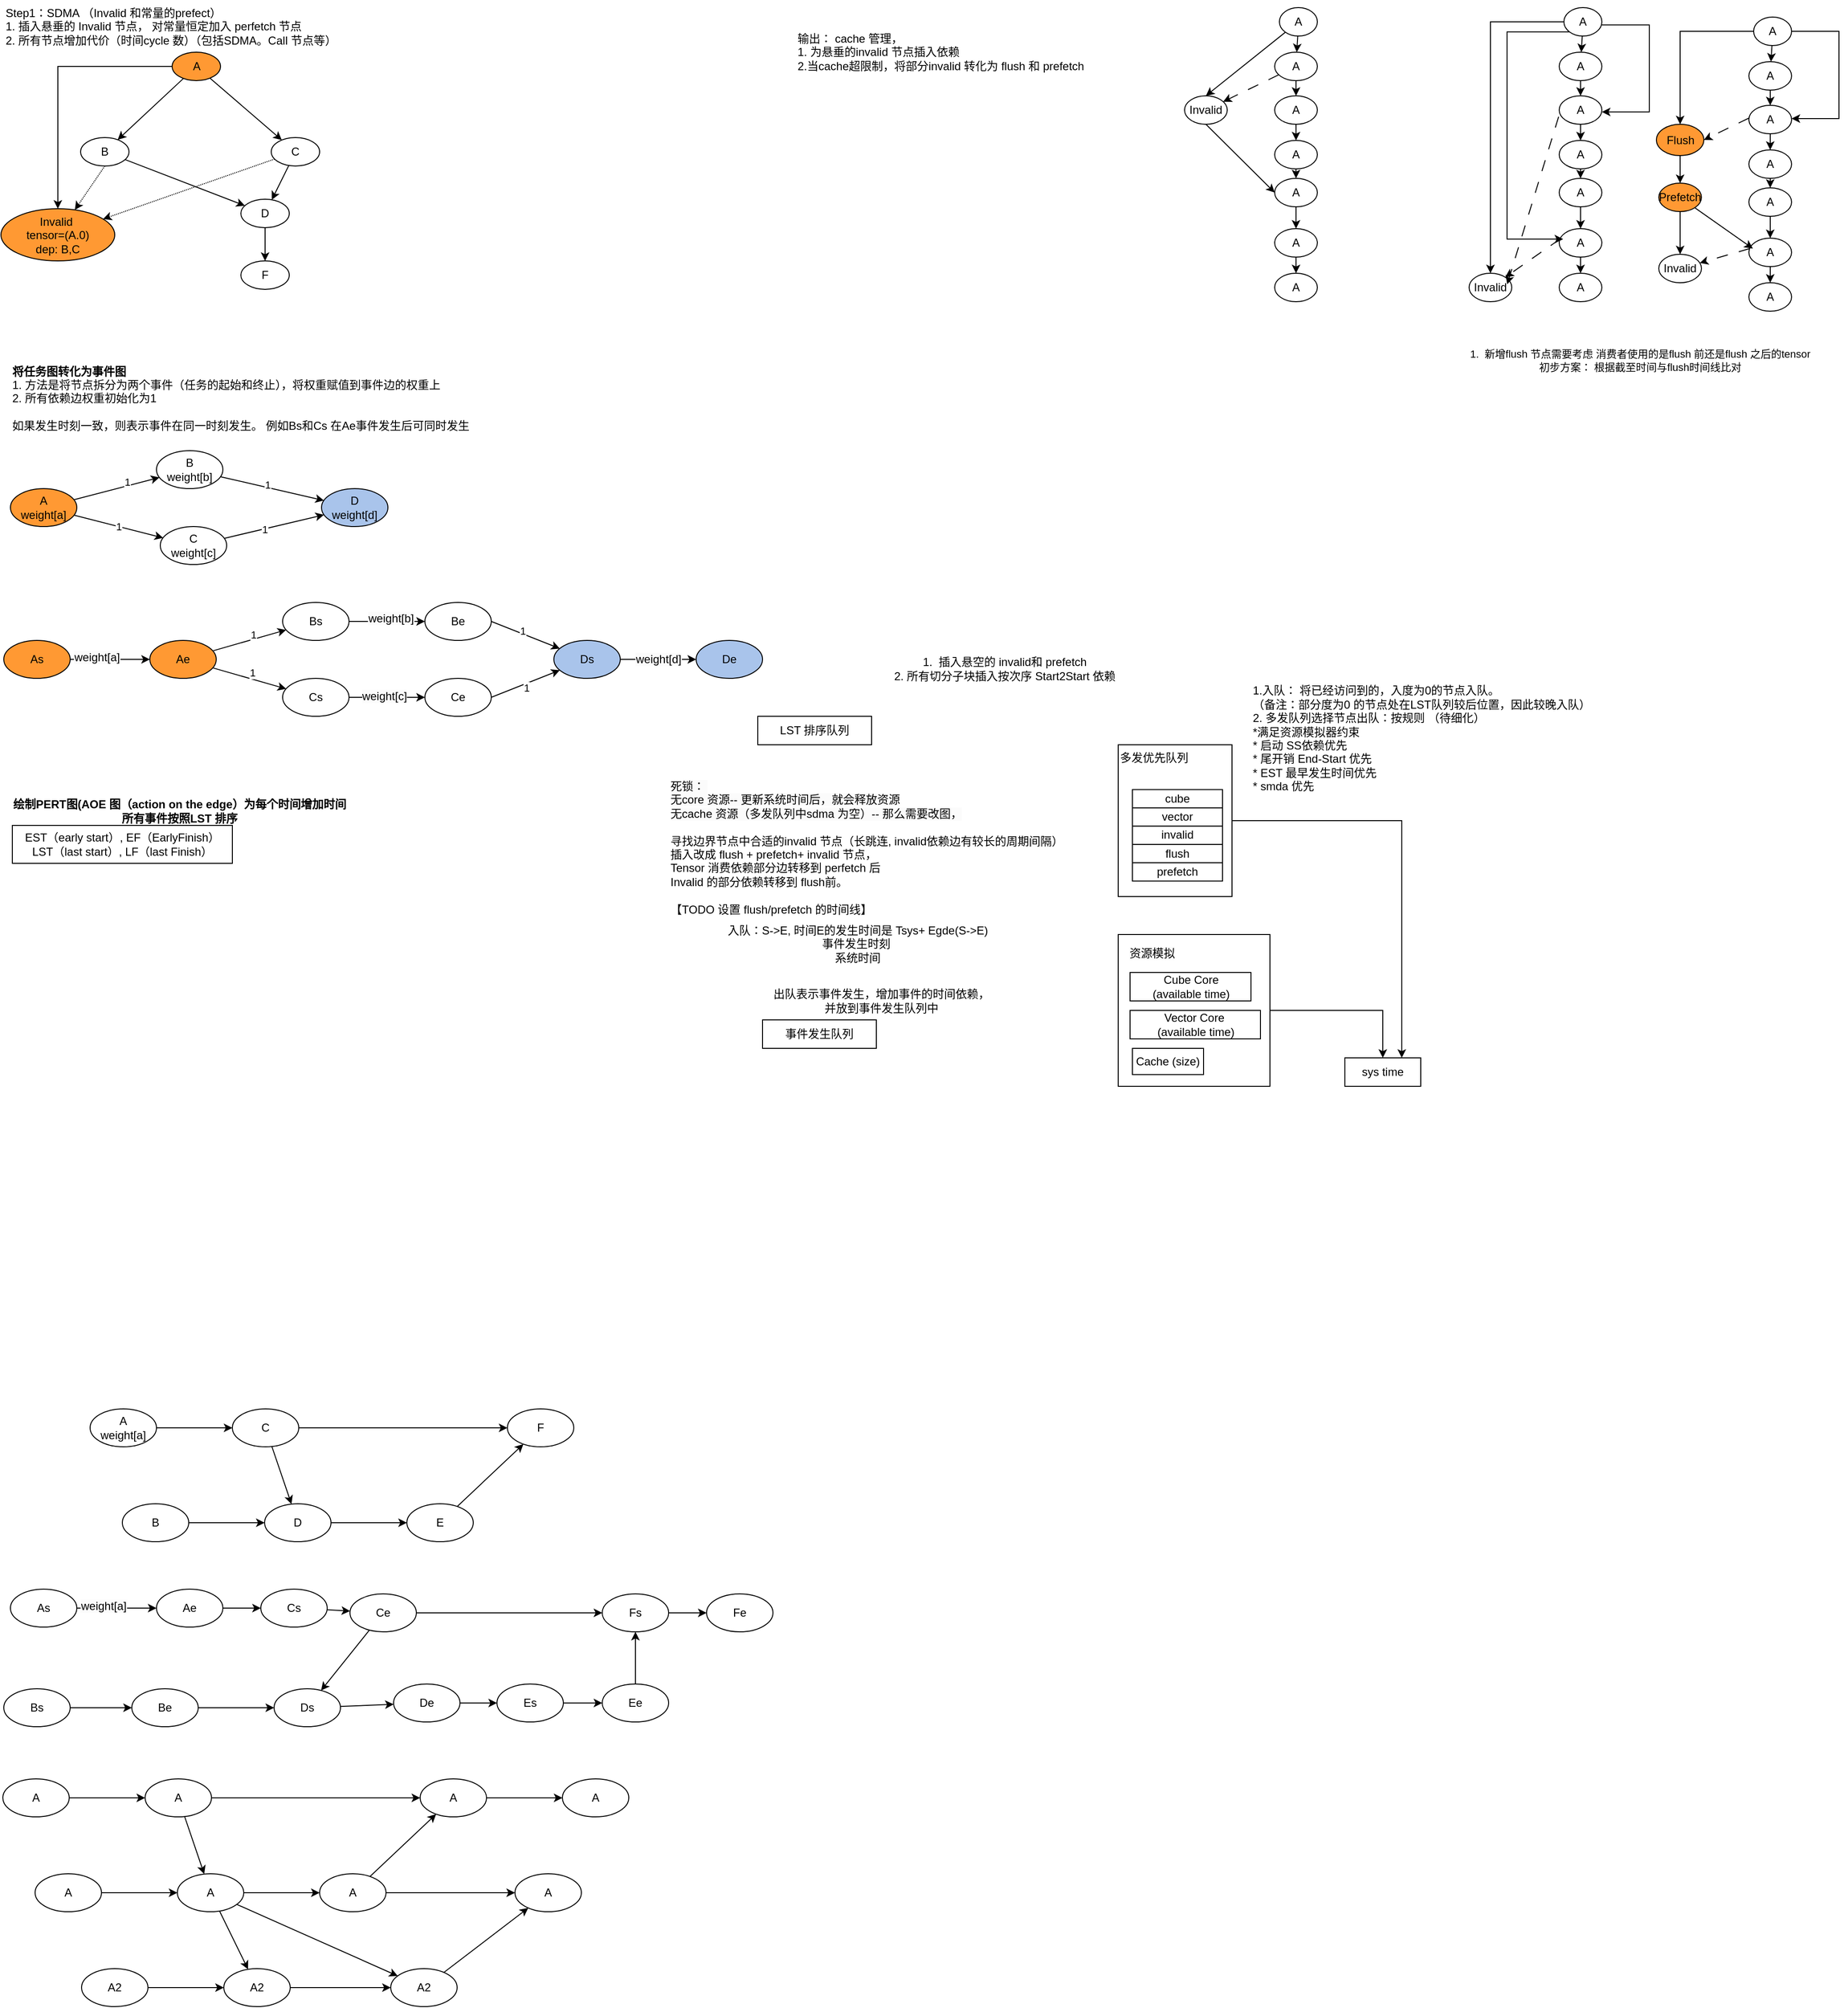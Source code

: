 <mxfile version="24.1.0" type="github">
  <diagram name="第 1 页" id="vgzTifWpOvMfW7XHTrq7">
    <mxGraphModel dx="1314" dy="790" grid="1" gridSize="10" guides="1" tooltips="1" connect="1" arrows="1" fold="1" page="1" pageScale="1" pageWidth="827" pageHeight="1169" math="0" shadow="0">
      <root>
        <mxCell id="0" />
        <mxCell id="1" parent="0" />
        <mxCell id="oQk5PW6BRJyfj6045QY_-12" value="" style="rounded=0;orthogonalLoop=1;jettySize=auto;html=1;" parent="1" source="oQk5PW6BRJyfj6045QY_-2" target="oQk5PW6BRJyfj6045QY_-11" edge="1">
          <mxGeometry relative="1" as="geometry" />
        </mxCell>
        <mxCell id="oQk5PW6BRJyfj6045QY_-2" value="A2" style="ellipse;whiteSpace=wrap;html=1;" parent="1" vertex="1">
          <mxGeometry x="107" y="2080" width="70" height="40" as="geometry" />
        </mxCell>
        <mxCell id="oQk5PW6BRJyfj6045QY_-8" value="" style="rounded=0;orthogonalLoop=1;jettySize=auto;html=1;" parent="1" source="oQk5PW6BRJyfj6045QY_-4" target="oQk5PW6BRJyfj6045QY_-7" edge="1">
          <mxGeometry relative="1" as="geometry" />
        </mxCell>
        <mxCell id="oQk5PW6BRJyfj6045QY_-4" value="A" style="ellipse;whiteSpace=wrap;html=1;" parent="1" vertex="1">
          <mxGeometry x="58" y="1980" width="70" height="40" as="geometry" />
        </mxCell>
        <mxCell id="oQk5PW6BRJyfj6045QY_-10" value="" style="rounded=0;orthogonalLoop=1;jettySize=auto;html=1;" parent="1" source="oQk5PW6BRJyfj6045QY_-7" target="oQk5PW6BRJyfj6045QY_-9" edge="1">
          <mxGeometry relative="1" as="geometry" />
        </mxCell>
        <mxCell id="oQk5PW6BRJyfj6045QY_-15" value="" style="rounded=0;orthogonalLoop=1;jettySize=auto;html=1;" parent="1" source="oQk5PW6BRJyfj6045QY_-7" target="oQk5PW6BRJyfj6045QY_-11" edge="1">
          <mxGeometry relative="1" as="geometry" />
        </mxCell>
        <mxCell id="oQk5PW6BRJyfj6045QY_-16" value="" style="rounded=0;orthogonalLoop=1;jettySize=auto;html=1;" parent="1" source="oQk5PW6BRJyfj6045QY_-7" target="oQk5PW6BRJyfj6045QY_-13" edge="1">
          <mxGeometry relative="1" as="geometry" />
        </mxCell>
        <mxCell id="oQk5PW6BRJyfj6045QY_-7" value="A" style="ellipse;whiteSpace=wrap;html=1;" parent="1" vertex="1">
          <mxGeometry x="208" y="1980" width="70" height="40" as="geometry" />
        </mxCell>
        <mxCell id="oQk5PW6BRJyfj6045QY_-18" value="" style="rounded=0;orthogonalLoop=1;jettySize=auto;html=1;" parent="1" source="oQk5PW6BRJyfj6045QY_-9" target="oQk5PW6BRJyfj6045QY_-17" edge="1">
          <mxGeometry relative="1" as="geometry" />
        </mxCell>
        <mxCell id="oQk5PW6BRJyfj6045QY_-27" value="" style="rounded=0;orthogonalLoop=1;jettySize=auto;html=1;" parent="1" source="oQk5PW6BRJyfj6045QY_-9" target="oQk5PW6BRJyfj6045QY_-24" edge="1">
          <mxGeometry relative="1" as="geometry" />
        </mxCell>
        <mxCell id="oQk5PW6BRJyfj6045QY_-9" value="A" style="ellipse;whiteSpace=wrap;html=1;" parent="1" vertex="1">
          <mxGeometry x="358" y="1980" width="70" height="40" as="geometry" />
        </mxCell>
        <mxCell id="oQk5PW6BRJyfj6045QY_-14" value="" style="rounded=0;orthogonalLoop=1;jettySize=auto;html=1;" parent="1" source="oQk5PW6BRJyfj6045QY_-11" target="oQk5PW6BRJyfj6045QY_-13" edge="1">
          <mxGeometry relative="1" as="geometry" />
        </mxCell>
        <mxCell id="oQk5PW6BRJyfj6045QY_-11" value="A2" style="ellipse;whiteSpace=wrap;html=1;" parent="1" vertex="1">
          <mxGeometry x="257" y="2080" width="70" height="40" as="geometry" />
        </mxCell>
        <mxCell id="oQk5PW6BRJyfj6045QY_-28" value="" style="rounded=0;orthogonalLoop=1;jettySize=auto;html=1;" parent="1" source="oQk5PW6BRJyfj6045QY_-13" target="oQk5PW6BRJyfj6045QY_-17" edge="1">
          <mxGeometry relative="1" as="geometry" />
        </mxCell>
        <mxCell id="oQk5PW6BRJyfj6045QY_-13" value="A2" style="ellipse;whiteSpace=wrap;html=1;" parent="1" vertex="1">
          <mxGeometry x="433" y="2080" width="70" height="40" as="geometry" />
        </mxCell>
        <mxCell id="oQk5PW6BRJyfj6045QY_-17" value="A" style="ellipse;whiteSpace=wrap;html=1;" parent="1" vertex="1">
          <mxGeometry x="564" y="1980" width="70" height="40" as="geometry" />
        </mxCell>
        <mxCell id="oQk5PW6BRJyfj6045QY_-19" value="" style="rounded=0;orthogonalLoop=1;jettySize=auto;html=1;" parent="1" source="oQk5PW6BRJyfj6045QY_-20" target="oQk5PW6BRJyfj6045QY_-22" edge="1">
          <mxGeometry relative="1" as="geometry" />
        </mxCell>
        <mxCell id="oQk5PW6BRJyfj6045QY_-20" value="A" style="ellipse;whiteSpace=wrap;html=1;" parent="1" vertex="1">
          <mxGeometry x="24" y="1880" width="70" height="40" as="geometry" />
        </mxCell>
        <mxCell id="oQk5PW6BRJyfj6045QY_-21" value="" style="rounded=0;orthogonalLoop=1;jettySize=auto;html=1;" parent="1" source="oQk5PW6BRJyfj6045QY_-22" target="oQk5PW6BRJyfj6045QY_-24" edge="1">
          <mxGeometry relative="1" as="geometry" />
        </mxCell>
        <mxCell id="oQk5PW6BRJyfj6045QY_-26" value="" style="rounded=0;orthogonalLoop=1;jettySize=auto;html=1;" parent="1" source="oQk5PW6BRJyfj6045QY_-22" target="oQk5PW6BRJyfj6045QY_-7" edge="1">
          <mxGeometry relative="1" as="geometry" />
        </mxCell>
        <mxCell id="oQk5PW6BRJyfj6045QY_-22" value="A" style="ellipse;whiteSpace=wrap;html=1;" parent="1" vertex="1">
          <mxGeometry x="174" y="1880" width="70" height="40" as="geometry" />
        </mxCell>
        <mxCell id="oQk5PW6BRJyfj6045QY_-23" value="" style="rounded=0;orthogonalLoop=1;jettySize=auto;html=1;" parent="1" source="oQk5PW6BRJyfj6045QY_-24" target="oQk5PW6BRJyfj6045QY_-25" edge="1">
          <mxGeometry relative="1" as="geometry" />
        </mxCell>
        <mxCell id="oQk5PW6BRJyfj6045QY_-24" value="A" style="ellipse;whiteSpace=wrap;html=1;" parent="1" vertex="1">
          <mxGeometry x="464" y="1880" width="70" height="40" as="geometry" />
        </mxCell>
        <mxCell id="oQk5PW6BRJyfj6045QY_-25" value="A" style="ellipse;whiteSpace=wrap;html=1;" parent="1" vertex="1">
          <mxGeometry x="614" y="1880" width="70" height="40" as="geometry" />
        </mxCell>
        <mxCell id="oQk5PW6BRJyfj6045QY_-29" value="" style="rounded=0;orthogonalLoop=1;jettySize=auto;html=1;" parent="1" source="oQk5PW6BRJyfj6045QY_-30" target="oQk5PW6BRJyfj6045QY_-32" edge="1">
          <mxGeometry relative="1" as="geometry" />
        </mxCell>
        <mxCell id="oQk5PW6BRJyfj6045QY_-30" value="B" style="ellipse;whiteSpace=wrap;html=1;" parent="1" vertex="1">
          <mxGeometry x="150" y="1590" width="70" height="40" as="geometry" />
        </mxCell>
        <mxCell id="oQk5PW6BRJyfj6045QY_-31" value="" style="rounded=0;orthogonalLoop=1;jettySize=auto;html=1;" parent="1" source="oQk5PW6BRJyfj6045QY_-32" target="oQk5PW6BRJyfj6045QY_-34" edge="1">
          <mxGeometry relative="1" as="geometry" />
        </mxCell>
        <mxCell id="oQk5PW6BRJyfj6045QY_-32" value="D" style="ellipse;whiteSpace=wrap;html=1;" parent="1" vertex="1">
          <mxGeometry x="300" y="1590" width="70" height="40" as="geometry" />
        </mxCell>
        <mxCell id="oQk5PW6BRJyfj6045QY_-33" value="" style="rounded=0;orthogonalLoop=1;jettySize=auto;html=1;" parent="1" source="oQk5PW6BRJyfj6045QY_-34" target="oQk5PW6BRJyfj6045QY_-40" edge="1">
          <mxGeometry relative="1" as="geometry" />
        </mxCell>
        <mxCell id="oQk5PW6BRJyfj6045QY_-34" value="E" style="ellipse;whiteSpace=wrap;html=1;" parent="1" vertex="1">
          <mxGeometry x="450" y="1590" width="70" height="40" as="geometry" />
        </mxCell>
        <mxCell id="oQk5PW6BRJyfj6045QY_-35" value="" style="rounded=0;orthogonalLoop=1;jettySize=auto;html=1;" parent="1" source="oQk5PW6BRJyfj6045QY_-36" target="oQk5PW6BRJyfj6045QY_-39" edge="1">
          <mxGeometry relative="1" as="geometry" />
        </mxCell>
        <mxCell id="oQk5PW6BRJyfj6045QY_-36" value="A&lt;div&gt;weight[a]&lt;/div&gt;" style="ellipse;whiteSpace=wrap;html=1;" parent="1" vertex="1">
          <mxGeometry x="116" y="1490" width="70" height="40" as="geometry" />
        </mxCell>
        <mxCell id="oQk5PW6BRJyfj6045QY_-37" value="" style="rounded=0;orthogonalLoop=1;jettySize=auto;html=1;" parent="1" source="oQk5PW6BRJyfj6045QY_-39" target="oQk5PW6BRJyfj6045QY_-40" edge="1">
          <mxGeometry relative="1" as="geometry" />
        </mxCell>
        <mxCell id="oQk5PW6BRJyfj6045QY_-38" value="" style="rounded=0;orthogonalLoop=1;jettySize=auto;html=1;" parent="1" source="oQk5PW6BRJyfj6045QY_-39" target="oQk5PW6BRJyfj6045QY_-32" edge="1">
          <mxGeometry relative="1" as="geometry" />
        </mxCell>
        <mxCell id="oQk5PW6BRJyfj6045QY_-39" value="C" style="ellipse;whiteSpace=wrap;html=1;" parent="1" vertex="1">
          <mxGeometry x="266" y="1490" width="70" height="40" as="geometry" />
        </mxCell>
        <mxCell id="oQk5PW6BRJyfj6045QY_-40" value="F" style="ellipse;whiteSpace=wrap;html=1;" parent="1" vertex="1">
          <mxGeometry x="556" y="1490" width="70" height="40" as="geometry" />
        </mxCell>
        <mxCell id="oQk5PW6BRJyfj6045QY_-41" value="&lt;div&gt;&lt;br&gt;&lt;/div&gt;&lt;b&gt;将任务图转化为事件图&lt;/b&gt;&lt;div&gt;1. 方法是将节点拆分为两个事件（任务的起始和终止），将权重赋值到事件边的权重上&lt;div&gt;2. 所有依赖边权重初始化为1&lt;/div&gt;&lt;div&gt;&lt;br&gt;&lt;/div&gt;&lt;div&gt;&lt;span style=&quot;text-align: center;&quot;&gt;如果发生时刻一致，则表示事件在同一时刻发生。 例如Bs和Cs 在Ae事件发生后可同时发生&lt;/span&gt;&lt;br&gt;&lt;div&gt;&lt;br&gt;&lt;/div&gt;&lt;/div&gt;&lt;/div&gt;" style="text;html=1;align=left;verticalAlign=middle;resizable=0;points=[];autosize=1;strokeColor=none;fillColor=none;" parent="1" vertex="1">
          <mxGeometry x="32" y="370" width="510" height="110" as="geometry" />
        </mxCell>
        <mxCell id="oQk5PW6BRJyfj6045QY_-42" value="" style="rounded=0;orthogonalLoop=1;jettySize=auto;html=1;" parent="1" source="oQk5PW6BRJyfj6045QY_-43" target="oQk5PW6BRJyfj6045QY_-45" edge="1">
          <mxGeometry relative="1" as="geometry" />
        </mxCell>
        <mxCell id="oQk5PW6BRJyfj6045QY_-43" value="Be" style="ellipse;whiteSpace=wrap;html=1;" parent="1" vertex="1">
          <mxGeometry x="160" y="1785" width="70" height="40" as="geometry" />
        </mxCell>
        <mxCell id="oQk5PW6BRJyfj6045QY_-44" value="" style="rounded=0;orthogonalLoop=1;jettySize=auto;html=1;" parent="1" source="oQk5PW6BRJyfj6045QY_-60" target="oQk5PW6BRJyfj6045QY_-47" edge="1">
          <mxGeometry relative="1" as="geometry" />
        </mxCell>
        <mxCell id="oQk5PW6BRJyfj6045QY_-45" value="Ds" style="ellipse;whiteSpace=wrap;html=1;" parent="1" vertex="1">
          <mxGeometry x="310" y="1785" width="70" height="40" as="geometry" />
        </mxCell>
        <mxCell id="oQk5PW6BRJyfj6045QY_-46" value="" style="rounded=0;orthogonalLoop=1;jettySize=auto;html=1;" parent="1" source="oQk5PW6BRJyfj6045QY_-47" target="oQk5PW6BRJyfj6045QY_-53" edge="1">
          <mxGeometry relative="1" as="geometry" />
        </mxCell>
        <mxCell id="oQk5PW6BRJyfj6045QY_-47" value="Ee" style="ellipse;whiteSpace=wrap;html=1;" parent="1" vertex="1">
          <mxGeometry x="656" y="1780" width="70" height="40" as="geometry" />
        </mxCell>
        <mxCell id="oQk5PW6BRJyfj6045QY_-48" value="" style="rounded=0;orthogonalLoop=1;jettySize=auto;html=1;" parent="1" source="oQk5PW6BRJyfj6045QY_-56" target="oQk5PW6BRJyfj6045QY_-52" edge="1">
          <mxGeometry relative="1" as="geometry" />
        </mxCell>
        <mxCell id="oQk5PW6BRJyfj6045QY_-49" value="As" style="ellipse;whiteSpace=wrap;html=1;" parent="1" vertex="1">
          <mxGeometry x="32" y="1680" width="70" height="40" as="geometry" />
        </mxCell>
        <mxCell id="oQk5PW6BRJyfj6045QY_-50" value="" style="rounded=0;orthogonalLoop=1;jettySize=auto;html=1;" parent="1" source="oQk5PW6BRJyfj6045QY_-52" target="oQk5PW6BRJyfj6045QY_-53" edge="1">
          <mxGeometry relative="1" as="geometry" />
        </mxCell>
        <mxCell id="oQk5PW6BRJyfj6045QY_-51" value="" style="rounded=0;orthogonalLoop=1;jettySize=auto;html=1;" parent="1" source="oQk5PW6BRJyfj6045QY_-52" target="oQk5PW6BRJyfj6045QY_-45" edge="1">
          <mxGeometry relative="1" as="geometry" />
        </mxCell>
        <mxCell id="oQk5PW6BRJyfj6045QY_-52" value="Ce" style="ellipse;whiteSpace=wrap;html=1;" parent="1" vertex="1">
          <mxGeometry x="390" y="1685" width="70" height="40" as="geometry" />
        </mxCell>
        <mxCell id="oQk5PW6BRJyfj6045QY_-65" value="" style="edgeStyle=orthogonalEdgeStyle;rounded=0;orthogonalLoop=1;jettySize=auto;html=1;" parent="1" source="oQk5PW6BRJyfj6045QY_-53" target="oQk5PW6BRJyfj6045QY_-64" edge="1">
          <mxGeometry relative="1" as="geometry" />
        </mxCell>
        <mxCell id="oQk5PW6BRJyfj6045QY_-53" value="Fs" style="ellipse;whiteSpace=wrap;html=1;" parent="1" vertex="1">
          <mxGeometry x="656" y="1685" width="70" height="40" as="geometry" />
        </mxCell>
        <mxCell id="oQk5PW6BRJyfj6045QY_-55" value="" style="rounded=0;orthogonalLoop=1;jettySize=auto;html=1;" parent="1" source="oQk5PW6BRJyfj6045QY_-49" target="oQk5PW6BRJyfj6045QY_-54" edge="1">
          <mxGeometry relative="1" as="geometry">
            <mxPoint x="196" y="1705" as="sourcePoint" />
            <mxPoint x="276" y="1705" as="targetPoint" />
          </mxGeometry>
        </mxCell>
        <mxCell id="oQk5PW6BRJyfj6045QY_-66" value="&lt;span style=&quot;font-size: 12px; text-wrap: wrap; background-color: rgb(251, 251, 251);&quot;&gt;weight[a]&lt;/span&gt;" style="edgeLabel;html=1;align=center;verticalAlign=middle;resizable=0;points=[];" parent="oQk5PW6BRJyfj6045QY_-55" vertex="1" connectable="0">
          <mxGeometry x="-0.351" y="2" relative="1" as="geometry">
            <mxPoint as="offset" />
          </mxGeometry>
        </mxCell>
        <mxCell id="oQk5PW6BRJyfj6045QY_-54" value="Ae" style="ellipse;whiteSpace=wrap;html=1;" parent="1" vertex="1">
          <mxGeometry x="186" y="1680" width="70" height="40" as="geometry" />
        </mxCell>
        <mxCell id="oQk5PW6BRJyfj6045QY_-57" value="" style="rounded=0;orthogonalLoop=1;jettySize=auto;html=1;" parent="1" source="oQk5PW6BRJyfj6045QY_-54" target="oQk5PW6BRJyfj6045QY_-56" edge="1">
          <mxGeometry relative="1" as="geometry">
            <mxPoint x="256" y="1701" as="sourcePoint" />
            <mxPoint x="356" y="1704" as="targetPoint" />
          </mxGeometry>
        </mxCell>
        <mxCell id="oQk5PW6BRJyfj6045QY_-56" value="Cs" style="ellipse;whiteSpace=wrap;html=1;" parent="1" vertex="1">
          <mxGeometry x="296" y="1680" width="70" height="40" as="geometry" />
        </mxCell>
        <mxCell id="oQk5PW6BRJyfj6045QY_-114" value="" style="edgeStyle=orthogonalEdgeStyle;rounded=0;orthogonalLoop=1;jettySize=auto;html=1;" parent="1" source="oQk5PW6BRJyfj6045QY_-59" target="oQk5PW6BRJyfj6045QY_-43" edge="1">
          <mxGeometry relative="1" as="geometry" />
        </mxCell>
        <mxCell id="oQk5PW6BRJyfj6045QY_-59" value="Bs" style="ellipse;whiteSpace=wrap;html=1;" parent="1" vertex="1">
          <mxGeometry x="25" y="1785" width="70" height="40" as="geometry" />
        </mxCell>
        <mxCell id="oQk5PW6BRJyfj6045QY_-61" value="" style="rounded=0;orthogonalLoop=1;jettySize=auto;html=1;" parent="1" source="oQk5PW6BRJyfj6045QY_-62" target="oQk5PW6BRJyfj6045QY_-60" edge="1">
          <mxGeometry relative="1" as="geometry">
            <mxPoint x="380" y="1805" as="sourcePoint" />
            <mxPoint x="460" y="1805" as="targetPoint" />
          </mxGeometry>
        </mxCell>
        <mxCell id="oQk5PW6BRJyfj6045QY_-60" value="Es" style="ellipse;whiteSpace=wrap;html=1;" parent="1" vertex="1">
          <mxGeometry x="545" y="1780" width="70" height="40" as="geometry" />
        </mxCell>
        <mxCell id="oQk5PW6BRJyfj6045QY_-63" value="" style="rounded=0;orthogonalLoop=1;jettySize=auto;html=1;" parent="1" source="oQk5PW6BRJyfj6045QY_-45" target="oQk5PW6BRJyfj6045QY_-62" edge="1">
          <mxGeometry relative="1" as="geometry">
            <mxPoint x="380" y="1805" as="sourcePoint" />
            <mxPoint x="450" y="1805" as="targetPoint" />
          </mxGeometry>
        </mxCell>
        <mxCell id="oQk5PW6BRJyfj6045QY_-62" value="De" style="ellipse;whiteSpace=wrap;html=1;" parent="1" vertex="1">
          <mxGeometry x="436" y="1780" width="70" height="40" as="geometry" />
        </mxCell>
        <mxCell id="oQk5PW6BRJyfj6045QY_-64" value="Fe" style="ellipse;whiteSpace=wrap;html=1;" parent="1" vertex="1">
          <mxGeometry x="766" y="1685" width="70" height="40" as="geometry" />
        </mxCell>
        <mxCell id="oQk5PW6BRJyfj6045QY_-78" value="" style="rounded=0;orthogonalLoop=1;jettySize=auto;html=1;" parent="1" source="oQk5PW6BRJyfj6045QY_-67" target="oQk5PW6BRJyfj6045QY_-72" edge="1">
          <mxGeometry relative="1" as="geometry" />
        </mxCell>
        <mxCell id="oQk5PW6BRJyfj6045QY_-109" value="1" style="edgeLabel;html=1;align=center;verticalAlign=middle;resizable=0;points=[];" parent="oQk5PW6BRJyfj6045QY_-78" vertex="1" connectable="0">
          <mxGeometry x="0.266" y="4" relative="1" as="geometry">
            <mxPoint as="offset" />
          </mxGeometry>
        </mxCell>
        <mxCell id="oQk5PW6BRJyfj6045QY_-79" value="1" style="rounded=0;orthogonalLoop=1;jettySize=auto;html=1;" parent="1" source="oQk5PW6BRJyfj6045QY_-67" target="oQk5PW6BRJyfj6045QY_-74" edge="1">
          <mxGeometry relative="1" as="geometry" />
        </mxCell>
        <mxCell id="oQk5PW6BRJyfj6045QY_-67" value="A&lt;div&gt;weight[a]&lt;/div&gt;" style="ellipse;whiteSpace=wrap;html=1;fillColor=#FF9933;" parent="1" vertex="1">
          <mxGeometry x="32" y="520" width="70" height="40" as="geometry" />
        </mxCell>
        <mxCell id="oQk5PW6BRJyfj6045QY_-72" value="&lt;div&gt;B&lt;/div&gt;&lt;div&gt;weight[b]&lt;/div&gt;" style="ellipse;whiteSpace=wrap;html=1;" parent="1" vertex="1">
          <mxGeometry x="186" y="480" width="70" height="40" as="geometry" />
        </mxCell>
        <mxCell id="oQk5PW6BRJyfj6045QY_-74" value="&lt;div&gt;C&lt;/div&gt;&lt;div&gt;weight[c]&lt;/div&gt;" style="ellipse;whiteSpace=wrap;html=1;" parent="1" vertex="1">
          <mxGeometry x="190" y="560" width="70" height="40" as="geometry" />
        </mxCell>
        <mxCell id="oQk5PW6BRJyfj6045QY_-75" value="&lt;div&gt;D&lt;/div&gt;&lt;div&gt;weight[d]&lt;/div&gt;" style="ellipse;whiteSpace=wrap;html=1;fillColor=#A9C4EB;" parent="1" vertex="1">
          <mxGeometry x="360" y="520" width="70" height="40" as="geometry" />
        </mxCell>
        <mxCell id="oQk5PW6BRJyfj6045QY_-81" value="" style="rounded=0;orthogonalLoop=1;jettySize=auto;html=1;" parent="1" source="oQk5PW6BRJyfj6045QY_-72" target="oQk5PW6BRJyfj6045QY_-75" edge="1">
          <mxGeometry relative="1" as="geometry">
            <mxPoint x="259" y="500" as="sourcePoint" />
          </mxGeometry>
        </mxCell>
        <mxCell id="oQk5PW6BRJyfj6045QY_-126" value="1" style="edgeLabel;html=1;align=center;verticalAlign=middle;resizable=0;points=[];" parent="oQk5PW6BRJyfj6045QY_-81" vertex="1" connectable="0">
          <mxGeometry x="-0.105" y="3" relative="1" as="geometry">
            <mxPoint as="offset" />
          </mxGeometry>
        </mxCell>
        <mxCell id="oQk5PW6BRJyfj6045QY_-80" value="" style="rounded=0;orthogonalLoop=1;jettySize=auto;html=1;" parent="1" source="oQk5PW6BRJyfj6045QY_-74" target="oQk5PW6BRJyfj6045QY_-75" edge="1">
          <mxGeometry relative="1" as="geometry">
            <mxPoint x="416.741" y="579.456" as="sourcePoint" />
          </mxGeometry>
        </mxCell>
        <mxCell id="oQk5PW6BRJyfj6045QY_-125" value="1" style="edgeLabel;html=1;align=center;verticalAlign=middle;resizable=0;points=[];" parent="oQk5PW6BRJyfj6045QY_-80" vertex="1" connectable="0">
          <mxGeometry x="-0.199" relative="1" as="geometry">
            <mxPoint as="offset" />
          </mxGeometry>
        </mxCell>
        <mxCell id="oQk5PW6BRJyfj6045QY_-82" value="" style="rounded=0;orthogonalLoop=1;jettySize=auto;html=1;" parent="1" source="oQk5PW6BRJyfj6045QY_-84" target="oQk5PW6BRJyfj6045QY_-85" edge="1">
          <mxGeometry relative="1" as="geometry" />
        </mxCell>
        <mxCell id="oQk5PW6BRJyfj6045QY_-111" value="1" style="edgeLabel;html=1;align=center;verticalAlign=middle;resizable=0;points=[];" parent="oQk5PW6BRJyfj6045QY_-82" vertex="1" connectable="0">
          <mxGeometry x="0.136" y="5" relative="1" as="geometry">
            <mxPoint as="offset" />
          </mxGeometry>
        </mxCell>
        <mxCell id="oQk5PW6BRJyfj6045QY_-83" value="" style="rounded=0;orthogonalLoop=1;jettySize=auto;html=1;" parent="1" source="oQk5PW6BRJyfj6045QY_-84" target="oQk5PW6BRJyfj6045QY_-86" edge="1">
          <mxGeometry relative="1" as="geometry" />
        </mxCell>
        <mxCell id="oQk5PW6BRJyfj6045QY_-112" value="1" style="edgeLabel;html=1;align=center;verticalAlign=middle;resizable=0;points=[];" parent="oQk5PW6BRJyfj6045QY_-83" vertex="1" connectable="0">
          <mxGeometry x="0.029" y="7" relative="1" as="geometry">
            <mxPoint as="offset" />
          </mxGeometry>
        </mxCell>
        <mxCell id="oQk5PW6BRJyfj6045QY_-84" value="Ae" style="ellipse;whiteSpace=wrap;html=1;fillColor=#FF9933;" parent="1" vertex="1">
          <mxGeometry x="179" y="680" width="70" height="40" as="geometry" />
        </mxCell>
        <mxCell id="oQk5PW6BRJyfj6045QY_-117" value="" style="edgeStyle=orthogonalEdgeStyle;rounded=0;orthogonalLoop=1;jettySize=auto;html=1;" parent="1" source="oQk5PW6BRJyfj6045QY_-85" target="oQk5PW6BRJyfj6045QY_-116" edge="1">
          <mxGeometry relative="1" as="geometry" />
        </mxCell>
        <mxCell id="oQk5PW6BRJyfj6045QY_-120" value="&lt;span style=&quot;font-size: 12px; text-wrap: wrap; background-color: rgb(251, 251, 251);&quot;&gt;weight[b]&lt;/span&gt;" style="edgeLabel;html=1;align=center;verticalAlign=middle;resizable=0;points=[];" parent="oQk5PW6BRJyfj6045QY_-117" vertex="1" connectable="0">
          <mxGeometry x="0.1" y="3" relative="1" as="geometry">
            <mxPoint as="offset" />
          </mxGeometry>
        </mxCell>
        <mxCell id="oQk5PW6BRJyfj6045QY_-85" value="&lt;div&gt;Bs&lt;/div&gt;" style="ellipse;whiteSpace=wrap;html=1;" parent="1" vertex="1">
          <mxGeometry x="319" y="640" width="70" height="40" as="geometry" />
        </mxCell>
        <mxCell id="oQk5PW6BRJyfj6045QY_-119" value="" style="edgeStyle=orthogonalEdgeStyle;rounded=0;orthogonalLoop=1;jettySize=auto;html=1;" parent="1" source="oQk5PW6BRJyfj6045QY_-86" target="oQk5PW6BRJyfj6045QY_-118" edge="1">
          <mxGeometry relative="1" as="geometry" />
        </mxCell>
        <mxCell id="oQk5PW6BRJyfj6045QY_-121" value="&lt;span style=&quot;font-size: 12px; text-wrap: wrap; background-color: rgb(251, 251, 251);&quot;&gt;weight[c]&lt;/span&gt;" style="edgeLabel;html=1;align=center;verticalAlign=middle;resizable=0;points=[];" parent="oQk5PW6BRJyfj6045QY_-119" vertex="1" connectable="0">
          <mxGeometry x="-0.075" y="1" relative="1" as="geometry">
            <mxPoint as="offset" />
          </mxGeometry>
        </mxCell>
        <mxCell id="oQk5PW6BRJyfj6045QY_-86" value="&lt;div&gt;Cs&lt;/div&gt;" style="ellipse;whiteSpace=wrap;html=1;" parent="1" vertex="1">
          <mxGeometry x="319" y="720" width="70" height="40" as="geometry" />
        </mxCell>
        <mxCell id="oQk5PW6BRJyfj6045QY_-92" value="As" style="ellipse;whiteSpace=wrap;html=1;fillColor=#FF9933;" parent="1" vertex="1">
          <mxGeometry x="25" y="680" width="70" height="40" as="geometry" />
        </mxCell>
        <mxCell id="oQk5PW6BRJyfj6045QY_-93" value="" style="rounded=0;orthogonalLoop=1;jettySize=auto;html=1;entryX=0;entryY=0.5;entryDx=0;entryDy=0;" parent="1" source="oQk5PW6BRJyfj6045QY_-92" target="oQk5PW6BRJyfj6045QY_-84" edge="1">
          <mxGeometry relative="1" as="geometry">
            <mxPoint x="230" y="825" as="sourcePoint" />
            <mxPoint x="310" y="825" as="targetPoint" />
          </mxGeometry>
        </mxCell>
        <mxCell id="oQk5PW6BRJyfj6045QY_-94" value="&lt;span style=&quot;font-size: 12px; text-wrap: wrap; background-color: rgb(251, 251, 251);&quot;&gt;weight[a]&lt;/span&gt;" style="edgeLabel;html=1;align=center;verticalAlign=middle;resizable=0;points=[];" parent="oQk5PW6BRJyfj6045QY_-93" vertex="1" connectable="0">
          <mxGeometry x="-0.351" y="2" relative="1" as="geometry">
            <mxPoint as="offset" />
          </mxGeometry>
        </mxCell>
        <mxCell id="oQk5PW6BRJyfj6045QY_-108" value="" style="edgeStyle=orthogonalEdgeStyle;rounded=0;orthogonalLoop=1;jettySize=auto;html=1;" parent="1" source="oQk5PW6BRJyfj6045QY_-102" target="oQk5PW6BRJyfj6045QY_-107" edge="1">
          <mxGeometry relative="1" as="geometry" />
        </mxCell>
        <mxCell id="oQk5PW6BRJyfj6045QY_-113" value="&lt;span style=&quot;font-size: 12px; text-wrap: wrap; background-color: rgb(251, 251, 251);&quot;&gt;weight[d]&lt;/span&gt;" style="edgeLabel;html=1;align=center;verticalAlign=middle;resizable=0;points=[];" parent="oQk5PW6BRJyfj6045QY_-108" vertex="1" connectable="0">
          <mxGeometry x="-0.014" relative="1" as="geometry">
            <mxPoint as="offset" />
          </mxGeometry>
        </mxCell>
        <mxCell id="oQk5PW6BRJyfj6045QY_-102" value="&lt;div&gt;Ds&lt;/div&gt;" style="ellipse;whiteSpace=wrap;html=1;fillColor=#A9C4EB;" parent="1" vertex="1">
          <mxGeometry x="605" y="680" width="70" height="40" as="geometry" />
        </mxCell>
        <mxCell id="oQk5PW6BRJyfj6045QY_-103" value="" style="rounded=0;orthogonalLoop=1;jettySize=auto;html=1;exitX=1;exitY=0.5;exitDx=0;exitDy=0;" parent="1" source="oQk5PW6BRJyfj6045QY_-116" target="oQk5PW6BRJyfj6045QY_-102" edge="1">
          <mxGeometry relative="1" as="geometry">
            <mxPoint x="774.805" y="658.349" as="sourcePoint" />
          </mxGeometry>
        </mxCell>
        <mxCell id="oQk5PW6BRJyfj6045QY_-122" value="1" style="edgeLabel;html=1;align=center;verticalAlign=middle;resizable=0;points=[];" parent="oQk5PW6BRJyfj6045QY_-103" vertex="1" connectable="0">
          <mxGeometry x="-0.136" y="3" relative="1" as="geometry">
            <mxPoint as="offset" />
          </mxGeometry>
        </mxCell>
        <mxCell id="oQk5PW6BRJyfj6045QY_-105" value="" style="rounded=0;orthogonalLoop=1;jettySize=auto;html=1;exitX=1;exitY=0.5;exitDx=0;exitDy=0;" parent="1" source="oQk5PW6BRJyfj6045QY_-118" target="oQk5PW6BRJyfj6045QY_-102" edge="1">
          <mxGeometry relative="1" as="geometry">
            <mxPoint x="774.805" y="701.651" as="sourcePoint" />
          </mxGeometry>
        </mxCell>
        <mxCell id="oQk5PW6BRJyfj6045QY_-123" value="1" style="edgeLabel;html=1;align=center;verticalAlign=middle;resizable=0;points=[];" parent="oQk5PW6BRJyfj6045QY_-105" vertex="1" connectable="0">
          <mxGeometry x="-0.041" y="-4" relative="1" as="geometry">
            <mxPoint as="offset" />
          </mxGeometry>
        </mxCell>
        <mxCell id="oQk5PW6BRJyfj6045QY_-107" value="&lt;div&gt;De&lt;/div&gt;" style="ellipse;whiteSpace=wrap;html=1;fillColor=#A9C4EB;" parent="1" vertex="1">
          <mxGeometry x="755" y="680" width="70" height="40" as="geometry" />
        </mxCell>
        <mxCell id="oQk5PW6BRJyfj6045QY_-116" value="&lt;div&gt;Be&lt;/div&gt;" style="ellipse;whiteSpace=wrap;html=1;" parent="1" vertex="1">
          <mxGeometry x="469" y="640" width="70" height="40" as="geometry" />
        </mxCell>
        <mxCell id="oQk5PW6BRJyfj6045QY_-118" value="&lt;div&gt;Ce&lt;/div&gt;" style="ellipse;whiteSpace=wrap;html=1;" parent="1" vertex="1">
          <mxGeometry x="469" y="720" width="70" height="40" as="geometry" />
        </mxCell>
        <mxCell id="oQk5PW6BRJyfj6045QY_-129" value="&lt;div&gt;Step1：SDMA （Invalid 和常量的prefect）&lt;/div&gt;&lt;div&gt;&lt;span style=&quot;background-color: initial;&quot;&gt;1. 插入悬垂的 Invalid 节点， 对常量恒定加入 perfetch 节点&lt;/span&gt;&lt;br&gt;&lt;/div&gt;&lt;div&gt;2. 所有节点增加代价（时间cycle 数）（包括SDMA。Call 节点等）&lt;br&gt;&lt;div&gt;&lt;br&gt;&lt;/div&gt;&lt;/div&gt;" style="text;html=1;align=left;verticalAlign=middle;resizable=0;points=[];autosize=1;strokeColor=none;fillColor=none;" parent="1" vertex="1">
          <mxGeometry x="25" y="5" width="380" height="70" as="geometry" />
        </mxCell>
        <mxCell id="oQk5PW6BRJyfj6045QY_-135" value="" style="rounded=0;orthogonalLoop=1;jettySize=auto;html=1;" parent="1" source="oQk5PW6BRJyfj6045QY_-130" target="oQk5PW6BRJyfj6045QY_-133" edge="1">
          <mxGeometry relative="1" as="geometry" />
        </mxCell>
        <mxCell id="oQk5PW6BRJyfj6045QY_-136" value="" style="rounded=0;orthogonalLoop=1;jettySize=auto;html=1;" parent="1" source="oQk5PW6BRJyfj6045QY_-131" target="oQk5PW6BRJyfj6045QY_-134" edge="1">
          <mxGeometry relative="1" as="geometry" />
        </mxCell>
        <mxCell id="oQk5PW6BRJyfj6045QY_-151" value="" style="edgeStyle=orthogonalEdgeStyle;rounded=0;orthogonalLoop=1;jettySize=auto;html=1;entryX=0.5;entryY=0;entryDx=0;entryDy=0;" parent="1" source="oQk5PW6BRJyfj6045QY_-130" target="oQk5PW6BRJyfj6045QY_-141" edge="1">
          <mxGeometry relative="1" as="geometry" />
        </mxCell>
        <mxCell id="oQk5PW6BRJyfj6045QY_-130" value="A" style="ellipse;whiteSpace=wrap;html=1;fillColor=#FF9933;" parent="1" vertex="1">
          <mxGeometry x="202.5" y="60" width="51" height="30" as="geometry" />
        </mxCell>
        <mxCell id="oQk5PW6BRJyfj6045QY_-138" value="" style="rounded=0;orthogonalLoop=1;jettySize=auto;html=1;" parent="1" source="oQk5PW6BRJyfj6045QY_-133" target="oQk5PW6BRJyfj6045QY_-134" edge="1">
          <mxGeometry relative="1" as="geometry" />
        </mxCell>
        <mxCell id="oQk5PW6BRJyfj6045QY_-147" style="rounded=0;orthogonalLoop=1;jettySize=auto;html=1;exitX=0.5;exitY=1;exitDx=0;exitDy=0;dashed=1;dashPattern=1 1;" parent="1" source="oQk5PW6BRJyfj6045QY_-133" target="oQk5PW6BRJyfj6045QY_-141" edge="1">
          <mxGeometry relative="1" as="geometry" />
        </mxCell>
        <mxCell id="oQk5PW6BRJyfj6045QY_-133" value="B" style="ellipse;whiteSpace=wrap;html=1;" parent="1" vertex="1">
          <mxGeometry x="106" y="150" width="51" height="30" as="geometry" />
        </mxCell>
        <mxCell id="oQk5PW6BRJyfj6045QY_-143" value="" style="edgeStyle=orthogonalEdgeStyle;rounded=0;orthogonalLoop=1;jettySize=auto;html=1;" parent="1" source="oQk5PW6BRJyfj6045QY_-134" target="oQk5PW6BRJyfj6045QY_-142" edge="1">
          <mxGeometry relative="1" as="geometry" />
        </mxCell>
        <mxCell id="oQk5PW6BRJyfj6045QY_-134" value="D" style="ellipse;whiteSpace=wrap;html=1;" parent="1" vertex="1">
          <mxGeometry x="275" y="215" width="51" height="30" as="geometry" />
        </mxCell>
        <mxCell id="oQk5PW6BRJyfj6045QY_-137" value="" style="rounded=0;orthogonalLoop=1;jettySize=auto;html=1;" parent="1" source="oQk5PW6BRJyfj6045QY_-130" target="oQk5PW6BRJyfj6045QY_-131" edge="1">
          <mxGeometry relative="1" as="geometry">
            <mxPoint x="228" y="90" as="sourcePoint" />
            <mxPoint x="202" y="190" as="targetPoint" />
          </mxGeometry>
        </mxCell>
        <mxCell id="oQk5PW6BRJyfj6045QY_-150" value="" style="rounded=0;orthogonalLoop=1;jettySize=auto;html=1;dashed=1;dashPattern=1 1;" parent="1" source="oQk5PW6BRJyfj6045QY_-131" target="oQk5PW6BRJyfj6045QY_-141" edge="1">
          <mxGeometry relative="1" as="geometry" />
        </mxCell>
        <mxCell id="oQk5PW6BRJyfj6045QY_-131" value="C" style="ellipse;whiteSpace=wrap;html=1;" parent="1" vertex="1">
          <mxGeometry x="307" y="150" width="51" height="30" as="geometry" />
        </mxCell>
        <mxCell id="oQk5PW6BRJyfj6045QY_-141" value="Invalid&amp;nbsp;&lt;div&gt;tensor=(A.0)&lt;div&gt;dep: B,C&lt;/div&gt;&lt;/div&gt;" style="ellipse;whiteSpace=wrap;html=1;fillColor=#FF9933;" parent="1" vertex="1">
          <mxGeometry x="22" y="225" width="120" height="55" as="geometry" />
        </mxCell>
        <mxCell id="oQk5PW6BRJyfj6045QY_-142" value="F" style="ellipse;whiteSpace=wrap;html=1;" parent="1" vertex="1">
          <mxGeometry x="275" y="280" width="51" height="30" as="geometry" />
        </mxCell>
        <mxCell id="oQk5PW6BRJyfj6045QY_-152" value="绘制PERT图(AOE 图（action on the edge）&lt;span style=&quot;background-color: initial;&quot;&gt;为每个时间增加时间&lt;/span&gt;&lt;div&gt;&lt;span style=&quot;background-color: initial;&quot;&gt;所有事件按照LST 排序&lt;/span&gt;&lt;/div&gt;" style="text;html=1;align=center;verticalAlign=middle;resizable=0;points=[];autosize=1;strokeColor=none;fillColor=none;fontStyle=1" parent="1" vertex="1">
          <mxGeometry x="25" y="840" width="370" height="40" as="geometry" />
        </mxCell>
        <mxCell id="oQk5PW6BRJyfj6045QY_-153" value="EST（early start）, EF（EarlyFinish）&lt;div&gt;LST（last start）, LF（last Finish）&lt;/div&gt;" style="rounded=0;whiteSpace=wrap;html=1;" parent="1" vertex="1">
          <mxGeometry x="34" y="875" width="232" height="40" as="geometry" />
        </mxCell>
        <mxCell id="oQk5PW6BRJyfj6045QY_-155" value="输出： cache 管理，&lt;div&gt;1. 为悬垂的invalid 节点插入依赖&lt;/div&gt;&lt;div&gt;2.当cache超限制，将部分invalid 转化为 flush 和 prefetch&lt;/div&gt;" style="text;html=1;align=left;verticalAlign=middle;resizable=0;points=[];autosize=1;strokeColor=none;fillColor=none;" parent="1" vertex="1">
          <mxGeometry x="860" y="30" width="330" height="60" as="geometry" />
        </mxCell>
        <mxCell id="oQk5PW6BRJyfj6045QY_-222" value="" style="group" parent="1" vertex="1" connectable="0">
          <mxGeometry x="1270" y="13" width="140" height="310" as="geometry" />
        </mxCell>
        <mxCell id="oQk5PW6BRJyfj6045QY_-159" value="" style="edgeStyle=none;rounded=0;orthogonalLoop=1;jettySize=auto;html=1;" parent="oQk5PW6BRJyfj6045QY_-222" source="oQk5PW6BRJyfj6045QY_-157" target="oQk5PW6BRJyfj6045QY_-158" edge="1">
          <mxGeometry relative="1" as="geometry" />
        </mxCell>
        <mxCell id="oQk5PW6BRJyfj6045QY_-174" value="" style="edgeStyle=none;rounded=0;orthogonalLoop=1;jettySize=auto;html=1;entryX=0.5;entryY=0;entryDx=0;entryDy=0;" parent="oQk5PW6BRJyfj6045QY_-222" source="oQk5PW6BRJyfj6045QY_-157" target="oQk5PW6BRJyfj6045QY_-160" edge="1">
          <mxGeometry relative="1" as="geometry" />
        </mxCell>
        <mxCell id="oQk5PW6BRJyfj6045QY_-157" value="A" style="ellipse;whiteSpace=wrap;html=1;" parent="oQk5PW6BRJyfj6045QY_-222" vertex="1">
          <mxGeometry x="100" width="40" height="30" as="geometry" />
        </mxCell>
        <mxCell id="oQk5PW6BRJyfj6045QY_-161" value="" style="edgeStyle=none;rounded=0;orthogonalLoop=1;jettySize=auto;html=1;dashed=1;dashPattern=12 12;" parent="oQk5PW6BRJyfj6045QY_-222" source="oQk5PW6BRJyfj6045QY_-158" target="oQk5PW6BRJyfj6045QY_-160" edge="1">
          <mxGeometry relative="1" as="geometry" />
        </mxCell>
        <mxCell id="oQk5PW6BRJyfj6045QY_-164" value="" style="edgeStyle=none;rounded=0;orthogonalLoop=1;jettySize=auto;html=1;" parent="oQk5PW6BRJyfj6045QY_-222" source="oQk5PW6BRJyfj6045QY_-158" target="oQk5PW6BRJyfj6045QY_-162" edge="1">
          <mxGeometry relative="1" as="geometry" />
        </mxCell>
        <mxCell id="oQk5PW6BRJyfj6045QY_-158" value="A" style="ellipse;whiteSpace=wrap;html=1;" parent="oQk5PW6BRJyfj6045QY_-222" vertex="1">
          <mxGeometry x="95" y="47" width="45" height="30" as="geometry" />
        </mxCell>
        <mxCell id="oQk5PW6BRJyfj6045QY_-160" value="Invalid" style="ellipse;whiteSpace=wrap;html=1;" parent="oQk5PW6BRJyfj6045QY_-222" vertex="1">
          <mxGeometry y="93" width="45" height="30" as="geometry" />
        </mxCell>
        <mxCell id="oQk5PW6BRJyfj6045QY_-169" value="" style="edgeStyle=none;rounded=0;orthogonalLoop=1;jettySize=auto;html=1;" parent="oQk5PW6BRJyfj6045QY_-222" source="oQk5PW6BRJyfj6045QY_-166" target="oQk5PW6BRJyfj6045QY_-167" edge="1">
          <mxGeometry relative="1" as="geometry" />
        </mxCell>
        <mxCell id="oQk5PW6BRJyfj6045QY_-162" value="A" style="ellipse;whiteSpace=wrap;html=1;" parent="oQk5PW6BRJyfj6045QY_-222" vertex="1">
          <mxGeometry x="95" y="93" width="45" height="30" as="geometry" />
        </mxCell>
        <mxCell id="oQk5PW6BRJyfj6045QY_-170" value="" style="edgeStyle=none;rounded=0;orthogonalLoop=1;jettySize=auto;html=1;" parent="oQk5PW6BRJyfj6045QY_-222" source="oQk5PW6BRJyfj6045QY_-167" target="oQk5PW6BRJyfj6045QY_-168" edge="1">
          <mxGeometry relative="1" as="geometry" />
        </mxCell>
        <mxCell id="oQk5PW6BRJyfj6045QY_-167" value="A" style="ellipse;whiteSpace=wrap;html=1;" parent="oQk5PW6BRJyfj6045QY_-222" vertex="1">
          <mxGeometry x="95" y="233" width="45" height="30" as="geometry" />
        </mxCell>
        <mxCell id="oQk5PW6BRJyfj6045QY_-168" value="A" style="ellipse;whiteSpace=wrap;html=1;" parent="oQk5PW6BRJyfj6045QY_-222" vertex="1">
          <mxGeometry x="95" y="280" width="45" height="30" as="geometry" />
        </mxCell>
        <mxCell id="oQk5PW6BRJyfj6045QY_-171" value="" style="edgeStyle=none;rounded=0;orthogonalLoop=1;jettySize=auto;html=1;" parent="oQk5PW6BRJyfj6045QY_-222" source="oQk5PW6BRJyfj6045QY_-162" target="oQk5PW6BRJyfj6045QY_-165" edge="1">
          <mxGeometry relative="1" as="geometry">
            <mxPoint x="118" y="123" as="sourcePoint" />
            <mxPoint x="118" y="233" as="targetPoint" />
          </mxGeometry>
        </mxCell>
        <mxCell id="oQk5PW6BRJyfj6045QY_-165" value="A" style="ellipse;whiteSpace=wrap;html=1;" parent="oQk5PW6BRJyfj6045QY_-222" vertex="1">
          <mxGeometry x="95" y="140" width="45" height="30" as="geometry" />
        </mxCell>
        <mxCell id="oQk5PW6BRJyfj6045QY_-172" value="" style="edgeStyle=none;rounded=0;orthogonalLoop=1;jettySize=auto;html=1;" parent="oQk5PW6BRJyfj6045QY_-222" source="oQk5PW6BRJyfj6045QY_-165" target="oQk5PW6BRJyfj6045QY_-166" edge="1">
          <mxGeometry relative="1" as="geometry">
            <mxPoint x="118" y="170" as="sourcePoint" />
            <mxPoint x="118" y="233" as="targetPoint" />
          </mxGeometry>
        </mxCell>
        <mxCell id="oQk5PW6BRJyfj6045QY_-166" value="A" style="ellipse;whiteSpace=wrap;html=1;" parent="oQk5PW6BRJyfj6045QY_-222" vertex="1">
          <mxGeometry x="95" y="180" width="45" height="30" as="geometry" />
        </mxCell>
        <mxCell id="oQk5PW6BRJyfj6045QY_-175" style="edgeStyle=none;rounded=0;orthogonalLoop=1;jettySize=auto;html=1;exitX=0.5;exitY=1;exitDx=0;exitDy=0;entryX=0;entryY=0.5;entryDx=0;entryDy=0;" parent="oQk5PW6BRJyfj6045QY_-222" source="oQk5PW6BRJyfj6045QY_-160" target="oQk5PW6BRJyfj6045QY_-166" edge="1">
          <mxGeometry relative="1" as="geometry" />
        </mxCell>
        <mxCell id="oQk5PW6BRJyfj6045QY_-225" value="" style="group" parent="1" vertex="1" connectable="0">
          <mxGeometry x="1570" y="13" width="390" height="320" as="geometry" />
        </mxCell>
        <mxCell id="oQk5PW6BRJyfj6045QY_-176" value="" style="edgeStyle=none;rounded=0;orthogonalLoop=1;jettySize=auto;html=1;" parent="oQk5PW6BRJyfj6045QY_-225" source="oQk5PW6BRJyfj6045QY_-178" target="oQk5PW6BRJyfj6045QY_-181" edge="1">
          <mxGeometry relative="1" as="geometry" />
        </mxCell>
        <mxCell id="oQk5PW6BRJyfj6045QY_-177" value="" style="edgeStyle=orthogonalEdgeStyle;rounded=0;orthogonalLoop=1;jettySize=auto;html=1;entryX=0.5;entryY=0;entryDx=0;entryDy=0;" parent="oQk5PW6BRJyfj6045QY_-225" source="oQk5PW6BRJyfj6045QY_-178" target="oQk5PW6BRJyfj6045QY_-182" edge="1">
          <mxGeometry relative="1" as="geometry" />
        </mxCell>
        <mxCell id="oQk5PW6BRJyfj6045QY_-178" value="A" style="ellipse;whiteSpace=wrap;html=1;" parent="oQk5PW6BRJyfj6045QY_-225" vertex="1">
          <mxGeometry x="100" width="40" height="30" as="geometry" />
        </mxCell>
        <mxCell id="oQk5PW6BRJyfj6045QY_-179" value="" style="edgeStyle=none;rounded=0;orthogonalLoop=1;jettySize=auto;html=1;dashed=1;dashPattern=12 12;exitX=0.019;exitY=0.367;exitDx=0;exitDy=0;exitPerimeter=0;" parent="oQk5PW6BRJyfj6045QY_-225" source="oQk5PW6BRJyfj6045QY_-186" target="oQk5PW6BRJyfj6045QY_-182" edge="1">
          <mxGeometry relative="1" as="geometry" />
        </mxCell>
        <mxCell id="oQk5PW6BRJyfj6045QY_-180" value="" style="edgeStyle=none;rounded=0;orthogonalLoop=1;jettySize=auto;html=1;" parent="oQk5PW6BRJyfj6045QY_-225" source="oQk5PW6BRJyfj6045QY_-181" target="oQk5PW6BRJyfj6045QY_-184" edge="1">
          <mxGeometry relative="1" as="geometry" />
        </mxCell>
        <mxCell id="oQk5PW6BRJyfj6045QY_-181" value="A" style="ellipse;whiteSpace=wrap;html=1;" parent="oQk5PW6BRJyfj6045QY_-225" vertex="1">
          <mxGeometry x="95" y="47" width="45" height="30" as="geometry" />
        </mxCell>
        <mxCell id="oQk5PW6BRJyfj6045QY_-182" value="Invalid" style="ellipse;whiteSpace=wrap;html=1;" parent="oQk5PW6BRJyfj6045QY_-225" vertex="1">
          <mxGeometry y="280" width="45" height="30" as="geometry" />
        </mxCell>
        <mxCell id="oQk5PW6BRJyfj6045QY_-183" value="" style="edgeStyle=none;rounded=0;orthogonalLoop=1;jettySize=auto;html=1;" parent="oQk5PW6BRJyfj6045QY_-225" source="oQk5PW6BRJyfj6045QY_-191" target="oQk5PW6BRJyfj6045QY_-186" edge="1">
          <mxGeometry relative="1" as="geometry" />
        </mxCell>
        <mxCell id="oQk5PW6BRJyfj6045QY_-184" value="A" style="ellipse;whiteSpace=wrap;html=1;" parent="oQk5PW6BRJyfj6045QY_-225" vertex="1">
          <mxGeometry x="95" y="93" width="45" height="30" as="geometry" />
        </mxCell>
        <mxCell id="oQk5PW6BRJyfj6045QY_-185" value="" style="edgeStyle=none;rounded=0;orthogonalLoop=1;jettySize=auto;html=1;" parent="oQk5PW6BRJyfj6045QY_-225" source="oQk5PW6BRJyfj6045QY_-186" target="oQk5PW6BRJyfj6045QY_-187" edge="1">
          <mxGeometry relative="1" as="geometry" />
        </mxCell>
        <mxCell id="oQk5PW6BRJyfj6045QY_-186" value="A" style="ellipse;whiteSpace=wrap;html=1;" parent="oQk5PW6BRJyfj6045QY_-225" vertex="1">
          <mxGeometry x="95" y="233" width="45" height="30" as="geometry" />
        </mxCell>
        <mxCell id="oQk5PW6BRJyfj6045QY_-187" value="A" style="ellipse;whiteSpace=wrap;html=1;" parent="oQk5PW6BRJyfj6045QY_-225" vertex="1">
          <mxGeometry x="95" y="280" width="45" height="30" as="geometry" />
        </mxCell>
        <mxCell id="oQk5PW6BRJyfj6045QY_-188" value="" style="edgeStyle=none;rounded=0;orthogonalLoop=1;jettySize=auto;html=1;" parent="oQk5PW6BRJyfj6045QY_-225" source="oQk5PW6BRJyfj6045QY_-184" target="oQk5PW6BRJyfj6045QY_-189" edge="1">
          <mxGeometry relative="1" as="geometry">
            <mxPoint x="118" y="123" as="sourcePoint" />
            <mxPoint x="118" y="233" as="targetPoint" />
          </mxGeometry>
        </mxCell>
        <mxCell id="oQk5PW6BRJyfj6045QY_-189" value="A" style="ellipse;whiteSpace=wrap;html=1;" parent="oQk5PW6BRJyfj6045QY_-225" vertex="1">
          <mxGeometry x="95" y="140" width="45" height="30" as="geometry" />
        </mxCell>
        <mxCell id="oQk5PW6BRJyfj6045QY_-190" value="" style="edgeStyle=none;rounded=0;orthogonalLoop=1;jettySize=auto;html=1;" parent="oQk5PW6BRJyfj6045QY_-225" source="oQk5PW6BRJyfj6045QY_-189" target="oQk5PW6BRJyfj6045QY_-191" edge="1">
          <mxGeometry relative="1" as="geometry">
            <mxPoint x="118" y="170" as="sourcePoint" />
            <mxPoint x="118" y="233" as="targetPoint" />
          </mxGeometry>
        </mxCell>
        <mxCell id="oQk5PW6BRJyfj6045QY_-191" value="A" style="ellipse;whiteSpace=wrap;html=1;" parent="oQk5PW6BRJyfj6045QY_-225" vertex="1">
          <mxGeometry x="95" y="180" width="45" height="30" as="geometry" />
        </mxCell>
        <mxCell id="oQk5PW6BRJyfj6045QY_-193" style="edgeStyle=orthogonalEdgeStyle;rounded=0;orthogonalLoop=1;jettySize=auto;html=1;exitX=0;exitY=1;exitDx=0;exitDy=0;entryX=0.093;entryY=0.367;entryDx=0;entryDy=0;entryPerimeter=0;" parent="oQk5PW6BRJyfj6045QY_-225" source="oQk5PW6BRJyfj6045QY_-178" target="oQk5PW6BRJyfj6045QY_-186" edge="1">
          <mxGeometry relative="1" as="geometry">
            <Array as="points">
              <mxPoint x="40" y="26" />
              <mxPoint x="40" y="244" />
            </Array>
          </mxGeometry>
        </mxCell>
        <mxCell id="oQk5PW6BRJyfj6045QY_-194" value="" style="edgeStyle=none;rounded=0;orthogonalLoop=1;jettySize=auto;html=1;" parent="oQk5PW6BRJyfj6045QY_-225" source="oQk5PW6BRJyfj6045QY_-196" target="oQk5PW6BRJyfj6045QY_-199" edge="1">
          <mxGeometry relative="1" as="geometry" />
        </mxCell>
        <mxCell id="oQk5PW6BRJyfj6045QY_-195" value="" style="edgeStyle=orthogonalEdgeStyle;rounded=0;orthogonalLoop=1;jettySize=auto;html=1;entryX=0.5;entryY=0;entryDx=0;entryDy=0;" parent="oQk5PW6BRJyfj6045QY_-225" source="oQk5PW6BRJyfj6045QY_-215" target="oQk5PW6BRJyfj6045QY_-200" edge="1">
          <mxGeometry relative="1" as="geometry" />
        </mxCell>
        <mxCell id="oQk5PW6BRJyfj6045QY_-196" value="A" style="ellipse;whiteSpace=wrap;html=1;" parent="oQk5PW6BRJyfj6045QY_-225" vertex="1">
          <mxGeometry x="300" y="10" width="40" height="30" as="geometry" />
        </mxCell>
        <mxCell id="oQk5PW6BRJyfj6045QY_-197" value="" style="edgeStyle=none;rounded=0;orthogonalLoop=1;jettySize=auto;html=1;dashed=1;dashPattern=12 12;exitX=0.019;exitY=0.367;exitDx=0;exitDy=0;exitPerimeter=0;" parent="oQk5PW6BRJyfj6045QY_-225" source="oQk5PW6BRJyfj6045QY_-204" target="oQk5PW6BRJyfj6045QY_-200" edge="1">
          <mxGeometry relative="1" as="geometry" />
        </mxCell>
        <mxCell id="oQk5PW6BRJyfj6045QY_-198" value="" style="edgeStyle=none;rounded=0;orthogonalLoop=1;jettySize=auto;html=1;" parent="oQk5PW6BRJyfj6045QY_-225" source="oQk5PW6BRJyfj6045QY_-199" target="oQk5PW6BRJyfj6045QY_-202" edge="1">
          <mxGeometry relative="1" as="geometry" />
        </mxCell>
        <mxCell id="oQk5PW6BRJyfj6045QY_-199" value="A" style="ellipse;whiteSpace=wrap;html=1;" parent="oQk5PW6BRJyfj6045QY_-225" vertex="1">
          <mxGeometry x="295" y="57" width="45" height="30" as="geometry" />
        </mxCell>
        <mxCell id="oQk5PW6BRJyfj6045QY_-200" value="Invalid" style="ellipse;whiteSpace=wrap;html=1;" parent="oQk5PW6BRJyfj6045QY_-225" vertex="1">
          <mxGeometry x="200" y="260" width="45" height="30" as="geometry" />
        </mxCell>
        <mxCell id="oQk5PW6BRJyfj6045QY_-201" value="" style="edgeStyle=none;rounded=0;orthogonalLoop=1;jettySize=auto;html=1;" parent="oQk5PW6BRJyfj6045QY_-225" source="oQk5PW6BRJyfj6045QY_-209" target="oQk5PW6BRJyfj6045QY_-204" edge="1">
          <mxGeometry relative="1" as="geometry" />
        </mxCell>
        <mxCell id="oQk5PW6BRJyfj6045QY_-202" value="A" style="ellipse;whiteSpace=wrap;html=1;" parent="oQk5PW6BRJyfj6045QY_-225" vertex="1">
          <mxGeometry x="295" y="103" width="45" height="30" as="geometry" />
        </mxCell>
        <mxCell id="oQk5PW6BRJyfj6045QY_-203" value="" style="edgeStyle=none;rounded=0;orthogonalLoop=1;jettySize=auto;html=1;" parent="oQk5PW6BRJyfj6045QY_-225" source="oQk5PW6BRJyfj6045QY_-204" target="oQk5PW6BRJyfj6045QY_-205" edge="1">
          <mxGeometry relative="1" as="geometry" />
        </mxCell>
        <mxCell id="oQk5PW6BRJyfj6045QY_-204" value="A" style="ellipse;whiteSpace=wrap;html=1;" parent="oQk5PW6BRJyfj6045QY_-225" vertex="1">
          <mxGeometry x="295" y="243" width="45" height="30" as="geometry" />
        </mxCell>
        <mxCell id="oQk5PW6BRJyfj6045QY_-205" value="A" style="ellipse;whiteSpace=wrap;html=1;" parent="oQk5PW6BRJyfj6045QY_-225" vertex="1">
          <mxGeometry x="295" y="290" width="45" height="30" as="geometry" />
        </mxCell>
        <mxCell id="oQk5PW6BRJyfj6045QY_-206" value="" style="edgeStyle=none;rounded=0;orthogonalLoop=1;jettySize=auto;html=1;" parent="oQk5PW6BRJyfj6045QY_-225" source="oQk5PW6BRJyfj6045QY_-202" target="oQk5PW6BRJyfj6045QY_-207" edge="1">
          <mxGeometry relative="1" as="geometry">
            <mxPoint x="318" y="133" as="sourcePoint" />
            <mxPoint x="318" y="243" as="targetPoint" />
          </mxGeometry>
        </mxCell>
        <mxCell id="oQk5PW6BRJyfj6045QY_-207" value="A" style="ellipse;whiteSpace=wrap;html=1;" parent="oQk5PW6BRJyfj6045QY_-225" vertex="1">
          <mxGeometry x="295" y="150" width="45" height="30" as="geometry" />
        </mxCell>
        <mxCell id="oQk5PW6BRJyfj6045QY_-208" value="" style="edgeStyle=none;rounded=0;orthogonalLoop=1;jettySize=auto;html=1;" parent="oQk5PW6BRJyfj6045QY_-225" source="oQk5PW6BRJyfj6045QY_-207" target="oQk5PW6BRJyfj6045QY_-209" edge="1">
          <mxGeometry relative="1" as="geometry">
            <mxPoint x="318" y="180" as="sourcePoint" />
            <mxPoint x="318" y="243" as="targetPoint" />
          </mxGeometry>
        </mxCell>
        <mxCell id="oQk5PW6BRJyfj6045QY_-209" value="A" style="ellipse;whiteSpace=wrap;html=1;" parent="oQk5PW6BRJyfj6045QY_-225" vertex="1">
          <mxGeometry x="295" y="190" width="45" height="30" as="geometry" />
        </mxCell>
        <mxCell id="oQk5PW6BRJyfj6045QY_-210" style="rounded=0;orthogonalLoop=1;jettySize=auto;html=1;entryX=0.093;entryY=0.367;entryDx=0;entryDy=0;entryPerimeter=0;" parent="oQk5PW6BRJyfj6045QY_-225" source="oQk5PW6BRJyfj6045QY_-215" target="oQk5PW6BRJyfj6045QY_-204" edge="1">
          <mxGeometry relative="1" as="geometry" />
        </mxCell>
        <mxCell id="oQk5PW6BRJyfj6045QY_-212" value="" style="edgeStyle=orthogonalEdgeStyle;rounded=0;orthogonalLoop=1;jettySize=auto;html=1;entryX=0.5;entryY=0;entryDx=0;entryDy=0;" parent="oQk5PW6BRJyfj6045QY_-225" source="oQk5PW6BRJyfj6045QY_-196" target="oQk5PW6BRJyfj6045QY_-211" edge="1">
          <mxGeometry relative="1" as="geometry">
            <mxPoint x="300" y="25" as="sourcePoint" />
            <mxPoint x="223" y="290" as="targetPoint" />
          </mxGeometry>
        </mxCell>
        <mxCell id="oQk5PW6BRJyfj6045QY_-211" value="Flush" style="ellipse;whiteSpace=wrap;html=1;fillColor=#FF9933;" parent="oQk5PW6BRJyfj6045QY_-225" vertex="1">
          <mxGeometry x="197.5" y="123" width="50" height="33" as="geometry" />
        </mxCell>
        <mxCell id="oQk5PW6BRJyfj6045QY_-216" value="" style="rounded=0;orthogonalLoop=1;jettySize=auto;html=1;entryX=0.5;entryY=0;entryDx=0;entryDy=0;" parent="oQk5PW6BRJyfj6045QY_-225" source="oQk5PW6BRJyfj6045QY_-211" target="oQk5PW6BRJyfj6045QY_-215" edge="1">
          <mxGeometry relative="1" as="geometry">
            <mxPoint x="230" y="116" as="sourcePoint" />
            <mxPoint x="299" y="254" as="targetPoint" />
          </mxGeometry>
        </mxCell>
        <mxCell id="oQk5PW6BRJyfj6045QY_-215" value="Prefetch" style="ellipse;whiteSpace=wrap;html=1;fillColor=#FF9933;" parent="oQk5PW6BRJyfj6045QY_-225" vertex="1">
          <mxGeometry x="200" y="185" width="45" height="30" as="geometry" />
        </mxCell>
        <mxCell id="oQk5PW6BRJyfj6045QY_-219" style="edgeStyle=orthogonalEdgeStyle;rounded=0;orthogonalLoop=1;jettySize=auto;html=1;exitX=0.992;exitY=0.61;exitDx=0;exitDy=0;strokeColor=default;align=center;verticalAlign=middle;fontFamily=Helvetica;fontSize=11;fontColor=default;labelBackgroundColor=default;endArrow=classic;exitPerimeter=0;" parent="oQk5PW6BRJyfj6045QY_-225" source="oQk5PW6BRJyfj6045QY_-178" edge="1">
          <mxGeometry relative="1" as="geometry">
            <mxPoint x="154.255" y="30.761" as="sourcePoint" />
            <mxPoint x="140" y="110" as="targetPoint" />
            <Array as="points">
              <mxPoint x="190" y="18" />
              <mxPoint x="190" y="110" />
              <mxPoint x="140" y="110" />
            </Array>
          </mxGeometry>
        </mxCell>
        <mxCell id="oQk5PW6BRJyfj6045QY_-220" style="edgeStyle=orthogonalEdgeStyle;rounded=0;orthogonalLoop=1;jettySize=auto;html=1;exitX=0.992;exitY=0.61;exitDx=0;exitDy=0;strokeColor=default;align=center;verticalAlign=middle;fontFamily=Helvetica;fontSize=11;fontColor=default;labelBackgroundColor=default;endArrow=classic;exitPerimeter=0;" parent="oQk5PW6BRJyfj6045QY_-225" edge="1">
          <mxGeometry relative="1" as="geometry">
            <mxPoint x="340" y="25" as="sourcePoint" />
            <mxPoint x="340" y="117" as="targetPoint" />
            <Array as="points">
              <mxPoint x="390" y="25" />
              <mxPoint x="390" y="117" />
              <mxPoint x="340" y="117" />
            </Array>
          </mxGeometry>
        </mxCell>
        <mxCell id="oQk5PW6BRJyfj6045QY_-223" value="" style="edgeStyle=none;rounded=0;orthogonalLoop=1;jettySize=auto;html=1;dashed=1;dashPattern=12 12;exitX=-0.013;exitY=0.732;exitDx=0;exitDy=0;exitPerimeter=0;entryX=0.892;entryY=0.387;entryDx=0;entryDy=0;entryPerimeter=0;" parent="oQk5PW6BRJyfj6045QY_-225" source="oQk5PW6BRJyfj6045QY_-184" target="oQk5PW6BRJyfj6045QY_-182" edge="1">
          <mxGeometry relative="1" as="geometry">
            <mxPoint x="106" y="254" as="sourcePoint" />
            <mxPoint x="48" y="294" as="targetPoint" />
          </mxGeometry>
        </mxCell>
        <mxCell id="oQk5PW6BRJyfj6045QY_-224" value="" style="edgeStyle=none;rounded=0;orthogonalLoop=1;jettySize=auto;html=1;dashed=1;dashPattern=12 12;exitX=-0.013;exitY=0.732;exitDx=0;exitDy=0;exitPerimeter=0;entryX=1;entryY=0.5;entryDx=0;entryDy=0;" parent="oQk5PW6BRJyfj6045QY_-225" target="oQk5PW6BRJyfj6045QY_-211" edge="1">
          <mxGeometry relative="1" as="geometry">
            <mxPoint x="295" y="116.5" as="sourcePoint" />
            <mxPoint x="241" y="293.5" as="targetPoint" />
          </mxGeometry>
        </mxCell>
        <mxCell id="oQk5PW6BRJyfj6045QY_-226" value="1.&amp;nbsp; 新增flush 节点需要考虑 消费者使用的是flush 前还是flush 之后的tensor&lt;div&gt;初步方案： 根据截至时间与flush时间线比对&lt;/div&gt;" style="text;html=1;align=center;verticalAlign=middle;resizable=0;points=[];autosize=1;strokeColor=none;fillColor=none;fontFamily=Helvetica;fontSize=11;fontColor=default;labelBackgroundColor=default;" parent="1" vertex="1">
          <mxGeometry x="1560" y="365" width="380" height="40" as="geometry" />
        </mxCell>
        <mxCell id="tamMWbvK10qmy4cCrs3W-6" value="sys time" style="rounded=0;whiteSpace=wrap;html=1;" vertex="1" parent="1">
          <mxGeometry x="1439" y="1120" width="80" height="30" as="geometry" />
        </mxCell>
        <mxCell id="tamMWbvK10qmy4cCrs3W-12" value="LST 排序队列" style="rounded=0;whiteSpace=wrap;html=1;" vertex="1" parent="1">
          <mxGeometry x="820" y="760" width="120" height="30" as="geometry" />
        </mxCell>
        <mxCell id="tamMWbvK10qmy4cCrs3W-13" value="1.&amp;nbsp; 插入悬空的 invalid和 prefetch&lt;div&gt;2. 所有切分子块插入按次序 Start2Start 依赖&lt;/div&gt;" style="text;html=1;align=center;verticalAlign=middle;resizable=0;points=[];autosize=1;strokeColor=none;fillColor=none;" vertex="1" parent="1">
          <mxGeometry x="950" y="690" width="260" height="40" as="geometry" />
        </mxCell>
        <mxCell id="tamMWbvK10qmy4cCrs3W-25" value="" style="group" vertex="1" connectable="0" parent="1">
          <mxGeometry x="1200" y="790" width="120" height="160" as="geometry" />
        </mxCell>
        <mxCell id="tamMWbvK10qmy4cCrs3W-11" value="&lt;div&gt;&lt;div&gt;&lt;br&gt;&lt;/div&gt;&lt;/div&gt;" style="rounded=0;whiteSpace=wrap;html=1;" vertex="1" parent="tamMWbvK10qmy4cCrs3W-25">
          <mxGeometry width="120" height="160" as="geometry" />
        </mxCell>
        <mxCell id="tamMWbvK10qmy4cCrs3W-16" value="多发优先队列&lt;div&gt;&lt;br&gt;&lt;div&gt;&lt;br style=&quot;color: rgb(0, 0, 0); font-family: Helvetica; font-size: 12px; font-style: normal; font-variant-ligatures: normal; font-variant-caps: normal; font-weight: 400; letter-spacing: normal; orphans: 2; text-align: center; text-indent: 0px; text-transform: none; widows: 2; word-spacing: 0px; -webkit-text-stroke-width: 0px; white-space: normal; background-color: rgb(251, 251, 251); text-decoration-thickness: initial; text-decoration-style: initial; text-decoration-color: initial;&quot;&gt;&#xa;&#xa;&lt;/div&gt;&lt;/div&gt;" style="text;whiteSpace=wrap;html=1;" vertex="1" parent="tamMWbvK10qmy4cCrs3W-25">
          <mxGeometry width="80" height="19.286" as="geometry" />
        </mxCell>
        <mxCell id="tamMWbvK10qmy4cCrs3W-18" value="" style="group" vertex="1" connectable="0" parent="tamMWbvK10qmy4cCrs3W-25">
          <mxGeometry x="15" y="47.25" width="95" height="57.857" as="geometry" />
        </mxCell>
        <mxCell id="tamMWbvK10qmy4cCrs3W-14" value="vector" style="rounded=0;whiteSpace=wrap;html=1;" vertex="1" parent="tamMWbvK10qmy4cCrs3W-18">
          <mxGeometry y="19.286" width="95" height="19.286" as="geometry" />
        </mxCell>
        <mxCell id="tamMWbvK10qmy4cCrs3W-15" value="cube" style="rounded=0;whiteSpace=wrap;html=1;" vertex="1" parent="tamMWbvK10qmy4cCrs3W-18">
          <mxGeometry width="95" height="19.286" as="geometry" />
        </mxCell>
        <mxCell id="tamMWbvK10qmy4cCrs3W-17" value="invalid" style="rounded=0;whiteSpace=wrap;html=1;" vertex="1" parent="tamMWbvK10qmy4cCrs3W-18">
          <mxGeometry y="38.571" width="95" height="19.286" as="geometry" />
        </mxCell>
        <mxCell id="tamMWbvK10qmy4cCrs3W-23" value="flush" style="rounded=0;whiteSpace=wrap;html=1;" vertex="1" parent="tamMWbvK10qmy4cCrs3W-25">
          <mxGeometry x="15" y="105.107" width="95" height="19.286" as="geometry" />
        </mxCell>
        <mxCell id="tamMWbvK10qmy4cCrs3W-39" value="prefetch" style="rounded=0;whiteSpace=wrap;html=1;" vertex="1" parent="tamMWbvK10qmy4cCrs3W-25">
          <mxGeometry x="15" y="124.397" width="95" height="19.286" as="geometry" />
        </mxCell>
        <mxCell id="tamMWbvK10qmy4cCrs3W-27" value="" style="group" vertex="1" connectable="0" parent="1">
          <mxGeometry x="1200" y="990" width="160" height="160" as="geometry" />
        </mxCell>
        <mxCell id="tamMWbvK10qmy4cCrs3W-1" value="" style="rounded=0;whiteSpace=wrap;html=1;align=left;" vertex="1" parent="tamMWbvK10qmy4cCrs3W-27">
          <mxGeometry width="160" height="160" as="geometry" />
        </mxCell>
        <mxCell id="tamMWbvK10qmy4cCrs3W-2" value="Cache (size)" style="rounded=0;whiteSpace=wrap;html=1;" vertex="1" parent="tamMWbvK10qmy4cCrs3W-27">
          <mxGeometry x="15" y="120" width="75" height="27.65" as="geometry" />
        </mxCell>
        <mxCell id="tamMWbvK10qmy4cCrs3W-3" value="&lt;span style=&quot;color: rgb(0, 0, 0); font-family: Helvetica; font-size: 12px; font-style: normal; font-variant-ligatures: normal; font-variant-caps: normal; font-weight: 400; letter-spacing: normal; orphans: 2; text-align: left; text-indent: 0px; text-transform: none; widows: 2; word-spacing: 0px; -webkit-text-stroke-width: 0px; white-space: normal; background-color: rgb(251, 251, 251); text-decoration-thickness: initial; text-decoration-style: initial; text-decoration-color: initial; display: inline !important; float: none;&quot;&gt;资源模拟&lt;/span&gt;" style="text;whiteSpace=wrap;html=1;" vertex="1" parent="tamMWbvK10qmy4cCrs3W-27">
          <mxGeometry x="10" y="5.886" width="80" height="54.118" as="geometry" />
        </mxCell>
        <mxCell id="tamMWbvK10qmy4cCrs3W-4" value="Cube Core (available&amp;nbsp;time)" style="rounded=0;whiteSpace=wrap;html=1;" vertex="1" parent="tamMWbvK10qmy4cCrs3W-27">
          <mxGeometry x="12.5" y="40" width="127.5" height="30" as="geometry" />
        </mxCell>
        <mxCell id="tamMWbvK10qmy4cCrs3W-9" value="Vector Core&amp;nbsp;&lt;div&gt;(available time)&lt;/div&gt;" style="rounded=0;whiteSpace=wrap;html=1;" vertex="1" parent="tamMWbvK10qmy4cCrs3W-27">
          <mxGeometry x="12.5" y="80" width="137.5" height="30" as="geometry" />
        </mxCell>
        <mxCell id="tamMWbvK10qmy4cCrs3W-28" style="edgeStyle=orthogonalEdgeStyle;rounded=0;orthogonalLoop=1;jettySize=auto;html=1;exitX=1;exitY=0.5;exitDx=0;exitDy=0;entryX=0.5;entryY=0;entryDx=0;entryDy=0;" edge="1" parent="1" source="tamMWbvK10qmy4cCrs3W-1" target="tamMWbvK10qmy4cCrs3W-6">
          <mxGeometry relative="1" as="geometry" />
        </mxCell>
        <mxCell id="tamMWbvK10qmy4cCrs3W-29" style="edgeStyle=orthogonalEdgeStyle;rounded=0;orthogonalLoop=1;jettySize=auto;html=1;exitX=1;exitY=0.5;exitDx=0;exitDy=0;entryX=0.75;entryY=0;entryDx=0;entryDy=0;" edge="1" parent="1" source="tamMWbvK10qmy4cCrs3W-11" target="tamMWbvK10qmy4cCrs3W-6">
          <mxGeometry relative="1" as="geometry" />
        </mxCell>
        <mxCell id="tamMWbvK10qmy4cCrs3W-32" value="&lt;div&gt;&lt;span style=&quot;background-color: initial;&quot;&gt;1.入队： 将已经访问到的，入度为0的节点入队。&lt;/span&gt;&lt;/div&gt;&lt;div&gt;&lt;span style=&quot;background-color: initial;&quot;&gt;（备注：部分度为0 的节点处在LST队列较后位置，因此较晚入队）&lt;/span&gt;&lt;/div&gt;&lt;div&gt;&lt;span style=&quot;background-color: initial;&quot;&gt;2. 多发队列选择节点出队：按规则&amp;nbsp;&lt;/span&gt;&lt;span style=&quot;background-color: initial;&quot;&gt;（待细化）&lt;/span&gt;&lt;/div&gt;&lt;div&gt;&lt;span style=&quot;background-color: initial;&quot;&gt;*满足资源模拟器约束&lt;/span&gt;&lt;/div&gt;&lt;div&gt;&lt;span style=&quot;background-color: initial;&quot;&gt;* 启动 SS依赖优先&lt;/span&gt;&lt;/div&gt;&lt;div&gt;&lt;span style=&quot;background-color: initial;&quot;&gt;* 尾开销 End-Start 优先&lt;/span&gt;&lt;/div&gt;&lt;div&gt;&lt;span style=&quot;background-color: initial;&quot;&gt;* EST 最早发生时间优先&lt;/span&gt;&lt;/div&gt;&lt;div&gt;* smda 优先&lt;span style=&quot;background-color: initial;&quot;&gt;&lt;br&gt;&lt;/span&gt;&lt;/div&gt;&lt;div&gt;&lt;br&gt;&lt;/div&gt;&lt;div&gt;&lt;br&gt;&lt;/div&gt;&lt;div&gt;&lt;br&gt;&lt;/div&gt;" style="text;html=1;align=left;verticalAlign=middle;resizable=0;points=[];autosize=1;strokeColor=none;fillColor=none;" vertex="1" parent="1">
          <mxGeometry x="1340" y="720" width="380" height="170" as="geometry" />
        </mxCell>
        <mxCell id="tamMWbvK10qmy4cCrs3W-33" value="&lt;div&gt;&lt;span style=&quot;background-color: initial;&quot;&gt;出队表示事件发生，增加事件的时间依赖，&lt;/span&gt;&lt;/div&gt;&lt;div&gt;&lt;span style=&quot;background-color: initial;&quot;&gt;并放到事件发生队列中&lt;/span&gt;&lt;/div&gt;" style="text;html=1;align=center;verticalAlign=middle;resizable=0;points=[];autosize=1;strokeColor=none;fillColor=none;" vertex="1" parent="1">
          <mxGeometry x="825" y="1040" width="250" height="40" as="geometry" />
        </mxCell>
        <mxCell id="tamMWbvK10qmy4cCrs3W-34" value="事件发生队列" style="rounded=0;whiteSpace=wrap;html=1;" vertex="1" parent="1">
          <mxGeometry x="825" y="1080" width="120" height="30" as="geometry" />
        </mxCell>
        <mxCell id="tamMWbvK10qmy4cCrs3W-36" value="&lt;span style=&quot;color: rgb(0, 0, 0); font-family: Helvetica; font-size: 12px; font-style: normal; font-variant-ligatures: normal; font-variant-caps: normal; font-weight: 400; letter-spacing: normal; orphans: 2; text-align: left; text-indent: 0px; text-transform: none; widows: 2; word-spacing: 0px; -webkit-text-stroke-width: 0px; white-space: nowrap; background-color: rgb(251, 251, 251); text-decoration-thickness: initial; text-decoration-style: initial; text-decoration-color: initial; display: inline !important; float: none;&quot;&gt;死锁：&amp;nbsp;&lt;/span&gt;&lt;div&gt;&lt;span style=&quot;color: rgb(0, 0, 0); font-family: Helvetica; font-size: 12px; font-style: normal; font-variant-ligatures: normal; font-variant-caps: normal; font-weight: 400; letter-spacing: normal; orphans: 2; text-align: left; text-indent: 0px; text-transform: none; widows: 2; word-spacing: 0px; -webkit-text-stroke-width: 0px; white-space: nowrap; background-color: rgb(251, 251, 251); text-decoration-thickness: initial; text-decoration-style: initial; text-decoration-color: initial; display: inline !important; float: none;&quot;&gt;无core 资源-- 更新系统时间后，就会释放资源&lt;/span&gt;&lt;/div&gt;&lt;div&gt;&lt;span style=&quot;color: rgb(0, 0, 0); font-family: Helvetica; font-size: 12px; font-style: normal; font-variant-ligatures: normal; font-variant-caps: normal; font-weight: 400; letter-spacing: normal; orphans: 2; text-align: left; text-indent: 0px; text-transform: none; widows: 2; word-spacing: 0px; -webkit-text-stroke-width: 0px; white-space: nowrap; background-color: rgb(251, 251, 251); text-decoration-thickness: initial; text-decoration-style: initial; text-decoration-color: initial; display: inline !important; float: none;&quot;&gt;无cache 资源（多发队列中sdma 为空）-- 那么需要改图，&lt;/span&gt;&lt;/div&gt;&lt;div&gt;&lt;span style=&quot;background-color: initial; text-wrap: nowrap;&quot;&gt;&lt;br&gt;&lt;/span&gt;&lt;/div&gt;&lt;div&gt;&lt;span style=&quot;background-color: initial; text-wrap: nowrap;&quot;&gt;寻找边界节点中合适的invalid 节点（长跳连, invalid依赖边有较长的周期间隔）&lt;/span&gt;&lt;/div&gt;&lt;div&gt;&lt;span style=&quot;background-color: initial; text-wrap: nowrap;&quot;&gt;插入改成 flush + prefetch+ invalid 节点，&lt;/span&gt;&lt;br&gt;&lt;/div&gt;&lt;div&gt;&lt;span style=&quot;background-color: initial; text-wrap: nowrap;&quot;&gt;Tensor 消费依赖部分边转移到 perfetch 后&lt;/span&gt;&lt;/div&gt;&lt;div&gt;&lt;span style=&quot;background-color: initial; text-wrap: nowrap;&quot;&gt;Invalid 的部分依赖转移到 flush前。&lt;/span&gt;&lt;/div&gt;&lt;div&gt;&lt;span style=&quot;background-color: initial; text-wrap: nowrap;&quot;&gt;&lt;br&gt;&lt;/span&gt;&lt;/div&gt;&lt;div&gt;&lt;span style=&quot;text-wrap: nowrap; background-color: initial;&quot;&gt;【TODO 设置 flush/prefetch 的时间线】&lt;/span&gt;&lt;/div&gt;&lt;div&gt;&lt;br&gt;&lt;/div&gt;" style="text;whiteSpace=wrap;html=1;" vertex="1" parent="1">
          <mxGeometry x="726" y="820" width="454" height="105" as="geometry" />
        </mxCell>
        <mxCell id="tamMWbvK10qmy4cCrs3W-37" value="&lt;div&gt;入队：S-&amp;gt;E, 时间E的发生时间是 Tsys+ Egde(S-&amp;gt;E)&lt;/div&gt;&lt;div&gt;&lt;span style=&quot;background-color: initial;&quot;&gt;事件发生时刻&amp;nbsp;&lt;/span&gt;&lt;/div&gt;&lt;div&gt;&lt;span style=&quot;background-color: initial;&quot;&gt;系统时间&lt;/span&gt;&lt;/div&gt;" style="text;html=1;align=center;verticalAlign=middle;resizable=0;points=[];autosize=1;strokeColor=none;fillColor=none;" vertex="1" parent="1">
          <mxGeometry x="775" y="970" width="300" height="60" as="geometry" />
        </mxCell>
      </root>
    </mxGraphModel>
  </diagram>
</mxfile>

